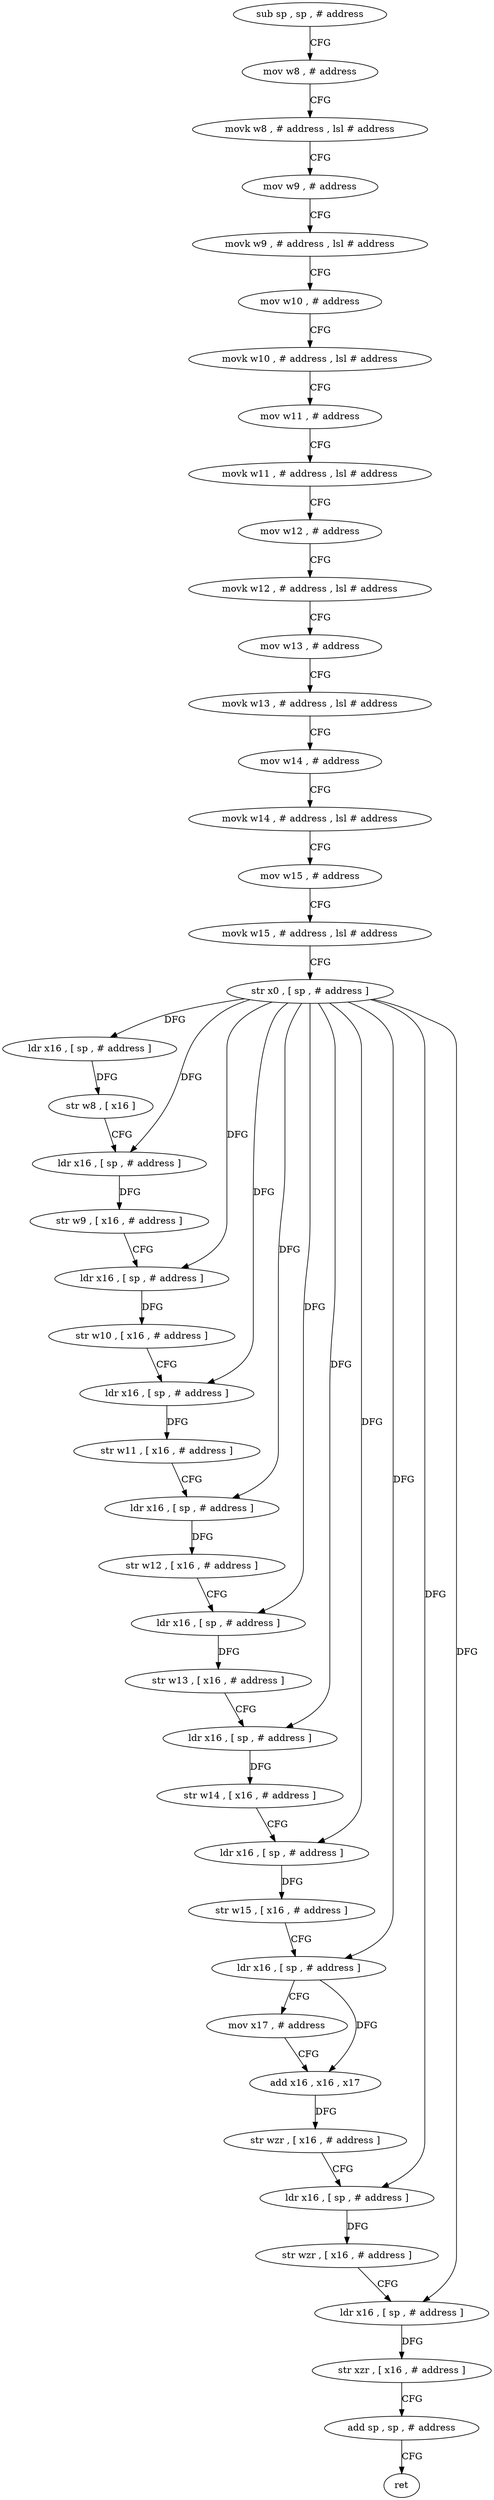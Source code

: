 digraph "func" {
"4269584" [label = "sub sp , sp , # address" ]
"4269588" [label = "mov w8 , # address" ]
"4269592" [label = "movk w8 , # address , lsl # address" ]
"4269596" [label = "mov w9 , # address" ]
"4269600" [label = "movk w9 , # address , lsl # address" ]
"4269604" [label = "mov w10 , # address" ]
"4269608" [label = "movk w10 , # address , lsl # address" ]
"4269612" [label = "mov w11 , # address" ]
"4269616" [label = "movk w11 , # address , lsl # address" ]
"4269620" [label = "mov w12 , # address" ]
"4269624" [label = "movk w12 , # address , lsl # address" ]
"4269628" [label = "mov w13 , # address" ]
"4269632" [label = "movk w13 , # address , lsl # address" ]
"4269636" [label = "mov w14 , # address" ]
"4269640" [label = "movk w14 , # address , lsl # address" ]
"4269644" [label = "mov w15 , # address" ]
"4269648" [label = "movk w15 , # address , lsl # address" ]
"4269652" [label = "str x0 , [ sp , # address ]" ]
"4269656" [label = "ldr x16 , [ sp , # address ]" ]
"4269660" [label = "str w8 , [ x16 ]" ]
"4269664" [label = "ldr x16 , [ sp , # address ]" ]
"4269668" [label = "str w9 , [ x16 , # address ]" ]
"4269672" [label = "ldr x16 , [ sp , # address ]" ]
"4269676" [label = "str w10 , [ x16 , # address ]" ]
"4269680" [label = "ldr x16 , [ sp , # address ]" ]
"4269684" [label = "str w11 , [ x16 , # address ]" ]
"4269688" [label = "ldr x16 , [ sp , # address ]" ]
"4269692" [label = "str w12 , [ x16 , # address ]" ]
"4269696" [label = "ldr x16 , [ sp , # address ]" ]
"4269700" [label = "str w13 , [ x16 , # address ]" ]
"4269704" [label = "ldr x16 , [ sp , # address ]" ]
"4269708" [label = "str w14 , [ x16 , # address ]" ]
"4269712" [label = "ldr x16 , [ sp , # address ]" ]
"4269716" [label = "str w15 , [ x16 , # address ]" ]
"4269720" [label = "ldr x16 , [ sp , # address ]" ]
"4269724" [label = "mov x17 , # address" ]
"4269728" [label = "add x16 , x16 , x17" ]
"4269732" [label = "str wzr , [ x16 , # address ]" ]
"4269736" [label = "ldr x16 , [ sp , # address ]" ]
"4269740" [label = "str wzr , [ x16 , # address ]" ]
"4269744" [label = "ldr x16 , [ sp , # address ]" ]
"4269748" [label = "str xzr , [ x16 , # address ]" ]
"4269752" [label = "add sp , sp , # address" ]
"4269756" [label = "ret" ]
"4269584" -> "4269588" [ label = "CFG" ]
"4269588" -> "4269592" [ label = "CFG" ]
"4269592" -> "4269596" [ label = "CFG" ]
"4269596" -> "4269600" [ label = "CFG" ]
"4269600" -> "4269604" [ label = "CFG" ]
"4269604" -> "4269608" [ label = "CFG" ]
"4269608" -> "4269612" [ label = "CFG" ]
"4269612" -> "4269616" [ label = "CFG" ]
"4269616" -> "4269620" [ label = "CFG" ]
"4269620" -> "4269624" [ label = "CFG" ]
"4269624" -> "4269628" [ label = "CFG" ]
"4269628" -> "4269632" [ label = "CFG" ]
"4269632" -> "4269636" [ label = "CFG" ]
"4269636" -> "4269640" [ label = "CFG" ]
"4269640" -> "4269644" [ label = "CFG" ]
"4269644" -> "4269648" [ label = "CFG" ]
"4269648" -> "4269652" [ label = "CFG" ]
"4269652" -> "4269656" [ label = "DFG" ]
"4269652" -> "4269664" [ label = "DFG" ]
"4269652" -> "4269672" [ label = "DFG" ]
"4269652" -> "4269680" [ label = "DFG" ]
"4269652" -> "4269688" [ label = "DFG" ]
"4269652" -> "4269696" [ label = "DFG" ]
"4269652" -> "4269704" [ label = "DFG" ]
"4269652" -> "4269712" [ label = "DFG" ]
"4269652" -> "4269720" [ label = "DFG" ]
"4269652" -> "4269736" [ label = "DFG" ]
"4269652" -> "4269744" [ label = "DFG" ]
"4269656" -> "4269660" [ label = "DFG" ]
"4269660" -> "4269664" [ label = "CFG" ]
"4269664" -> "4269668" [ label = "DFG" ]
"4269668" -> "4269672" [ label = "CFG" ]
"4269672" -> "4269676" [ label = "DFG" ]
"4269676" -> "4269680" [ label = "CFG" ]
"4269680" -> "4269684" [ label = "DFG" ]
"4269684" -> "4269688" [ label = "CFG" ]
"4269688" -> "4269692" [ label = "DFG" ]
"4269692" -> "4269696" [ label = "CFG" ]
"4269696" -> "4269700" [ label = "DFG" ]
"4269700" -> "4269704" [ label = "CFG" ]
"4269704" -> "4269708" [ label = "DFG" ]
"4269708" -> "4269712" [ label = "CFG" ]
"4269712" -> "4269716" [ label = "DFG" ]
"4269716" -> "4269720" [ label = "CFG" ]
"4269720" -> "4269724" [ label = "CFG" ]
"4269720" -> "4269728" [ label = "DFG" ]
"4269724" -> "4269728" [ label = "CFG" ]
"4269728" -> "4269732" [ label = "DFG" ]
"4269732" -> "4269736" [ label = "CFG" ]
"4269736" -> "4269740" [ label = "DFG" ]
"4269740" -> "4269744" [ label = "CFG" ]
"4269744" -> "4269748" [ label = "DFG" ]
"4269748" -> "4269752" [ label = "CFG" ]
"4269752" -> "4269756" [ label = "CFG" ]
}
